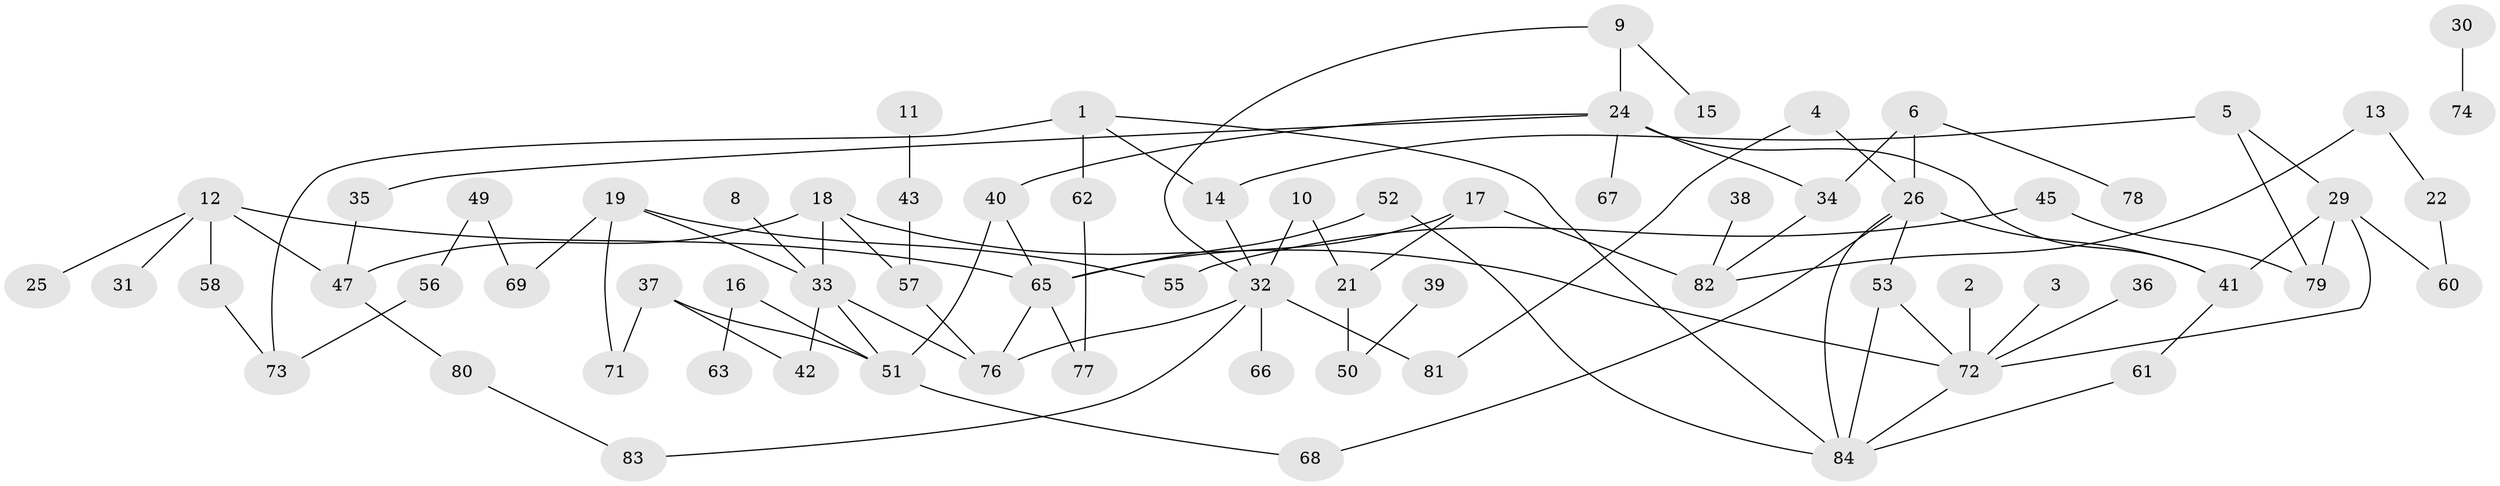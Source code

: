 // original degree distribution, {1: 0.31654676258992803, 4: 0.07194244604316546, 2: 0.20863309352517986, 3: 0.2446043165467626, 7: 0.014388489208633094, 6: 0.02158273381294964, 5: 0.04316546762589928, 0: 0.07913669064748201}
// Generated by graph-tools (version 1.1) at 2025/35/03/04/25 23:35:46]
// undirected, 71 vertices, 96 edges
graph export_dot {
  node [color=gray90,style=filled];
  1;
  2;
  3;
  4;
  5;
  6;
  8;
  9;
  10;
  11;
  12;
  13;
  14;
  15;
  16;
  17;
  18;
  19;
  21;
  22;
  24;
  25;
  26;
  29;
  30;
  31;
  32;
  33;
  34;
  35;
  36;
  37;
  38;
  39;
  40;
  41;
  42;
  43;
  45;
  47;
  49;
  50;
  51;
  52;
  53;
  55;
  56;
  57;
  58;
  60;
  61;
  62;
  63;
  65;
  66;
  67;
  68;
  69;
  71;
  72;
  73;
  74;
  76;
  77;
  78;
  79;
  80;
  81;
  82;
  83;
  84;
  1 -- 14 [weight=1.0];
  1 -- 62 [weight=1.0];
  1 -- 73 [weight=1.0];
  1 -- 84 [weight=1.0];
  2 -- 72 [weight=1.0];
  3 -- 72 [weight=1.0];
  4 -- 26 [weight=1.0];
  4 -- 81 [weight=1.0];
  5 -- 14 [weight=1.0];
  5 -- 29 [weight=1.0];
  5 -- 79 [weight=1.0];
  6 -- 26 [weight=1.0];
  6 -- 34 [weight=1.0];
  6 -- 78 [weight=1.0];
  8 -- 33 [weight=1.0];
  9 -- 15 [weight=1.0];
  9 -- 24 [weight=1.0];
  9 -- 32 [weight=1.0];
  10 -- 21 [weight=1.0];
  10 -- 32 [weight=1.0];
  11 -- 43 [weight=1.0];
  12 -- 25 [weight=1.0];
  12 -- 31 [weight=1.0];
  12 -- 47 [weight=1.0];
  12 -- 58 [weight=1.0];
  12 -- 65 [weight=1.0];
  13 -- 22 [weight=1.0];
  13 -- 82 [weight=1.0];
  14 -- 32 [weight=1.0];
  16 -- 51 [weight=1.0];
  16 -- 63 [weight=1.0];
  17 -- 21 [weight=1.0];
  17 -- 65 [weight=1.0];
  17 -- 82 [weight=1.0];
  18 -- 33 [weight=1.0];
  18 -- 47 [weight=1.0];
  18 -- 57 [weight=1.0];
  18 -- 72 [weight=1.0];
  19 -- 33 [weight=1.0];
  19 -- 55 [weight=1.0];
  19 -- 69 [weight=1.0];
  19 -- 71 [weight=1.0];
  21 -- 50 [weight=1.0];
  22 -- 60 [weight=1.0];
  24 -- 34 [weight=2.0];
  24 -- 35 [weight=1.0];
  24 -- 40 [weight=1.0];
  24 -- 41 [weight=2.0];
  24 -- 67 [weight=1.0];
  26 -- 41 [weight=1.0];
  26 -- 53 [weight=1.0];
  26 -- 68 [weight=1.0];
  26 -- 84 [weight=1.0];
  29 -- 41 [weight=1.0];
  29 -- 60 [weight=1.0];
  29 -- 72 [weight=1.0];
  29 -- 79 [weight=1.0];
  30 -- 74 [weight=1.0];
  32 -- 66 [weight=1.0];
  32 -- 76 [weight=1.0];
  32 -- 81 [weight=1.0];
  32 -- 83 [weight=1.0];
  33 -- 42 [weight=1.0];
  33 -- 51 [weight=1.0];
  33 -- 76 [weight=1.0];
  34 -- 82 [weight=1.0];
  35 -- 47 [weight=1.0];
  36 -- 72 [weight=1.0];
  37 -- 42 [weight=1.0];
  37 -- 51 [weight=1.0];
  37 -- 71 [weight=1.0];
  38 -- 82 [weight=1.0];
  39 -- 50 [weight=1.0];
  40 -- 51 [weight=1.0];
  40 -- 65 [weight=1.0];
  41 -- 61 [weight=1.0];
  43 -- 57 [weight=1.0];
  45 -- 55 [weight=1.0];
  45 -- 79 [weight=1.0];
  47 -- 80 [weight=1.0];
  49 -- 56 [weight=1.0];
  49 -- 69 [weight=1.0];
  51 -- 68 [weight=1.0];
  52 -- 65 [weight=1.0];
  52 -- 84 [weight=1.0];
  53 -- 72 [weight=1.0];
  53 -- 84 [weight=1.0];
  56 -- 73 [weight=1.0];
  57 -- 76 [weight=1.0];
  58 -- 73 [weight=1.0];
  61 -- 84 [weight=1.0];
  62 -- 77 [weight=1.0];
  65 -- 76 [weight=1.0];
  65 -- 77 [weight=1.0];
  72 -- 84 [weight=1.0];
  80 -- 83 [weight=1.0];
}
